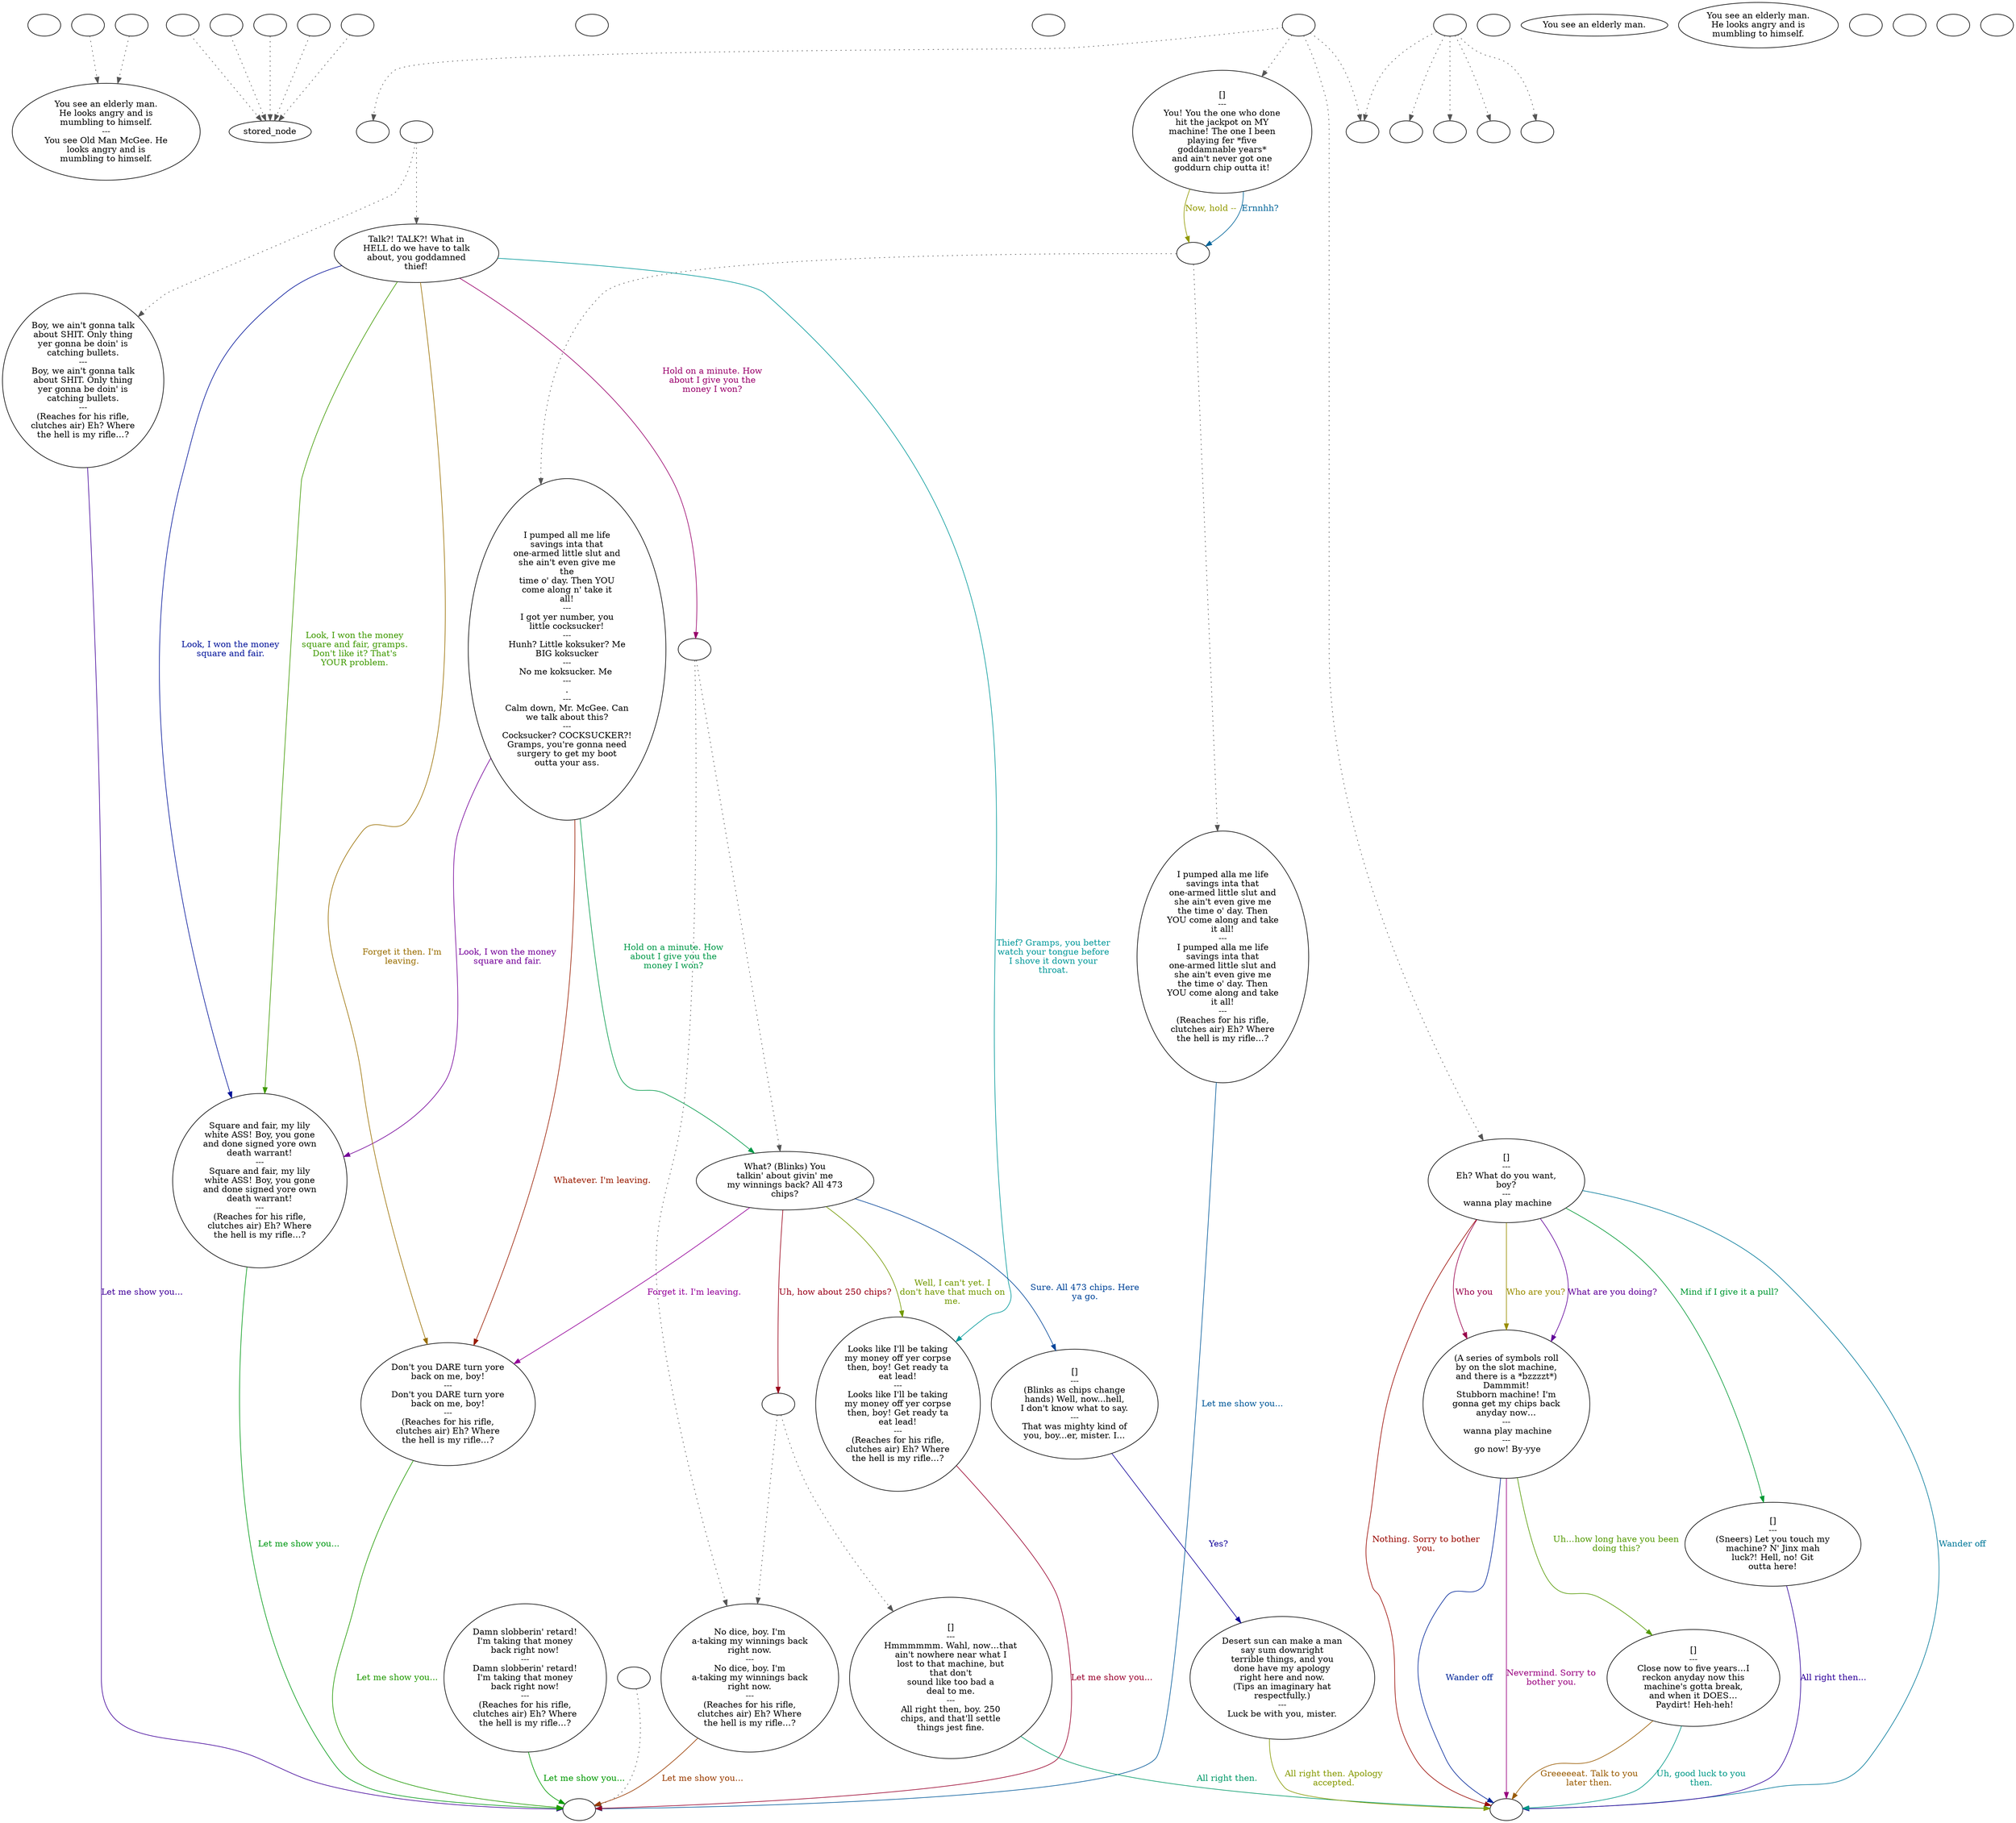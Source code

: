digraph ncMcGee {
  "checkPartyMembersNearDoor" [style=filled       fillcolor="#FFFFFF"       color="#000000"]
  "checkPartyMembersNearDoor" [label=""]
  "ChooseFromList" [style=filled       fillcolor="#FFFFFF"       color="#000000"]
  "ChooseFromList" [label="You see an elderly man.\nHe looks angry and is\nmumbling to himself.\n---\nYou see Old Man McGee. He\nlooks angry and is\nmumbling to himself."]
  "CLICK_PREV" [style=filled       fillcolor="#FFFFFF"       color="#000000"]
  "CLICK_PREV" -> "ChooseFromList" [style=dotted color="#555555"]
  "CLICK_PREV" [label=""]
  "CLICK_0" [style=filled       fillcolor="#FFFFFF"       color="#000000"]
  "CLICK_0" -> "stored_node" [style=dotted color="#555555"]
  "CLICK_0" [label=""]
  "CLICK_1" [style=filled       fillcolor="#FFFFFF"       color="#000000"]
  "CLICK_1" -> "stored_node" [style=dotted color="#555555"]
  "CLICK_1" [label=""]
  "CLICK_2" [style=filled       fillcolor="#FFFFFF"       color="#000000"]
  "CLICK_2" -> "stored_node" [style=dotted color="#555555"]
  "CLICK_2" [label=""]
  "CLICK_3" [style=filled       fillcolor="#FFFFFF"       color="#000000"]
  "CLICK_3" -> "stored_node" [style=dotted color="#555555"]
  "CLICK_3" [label=""]
  "CLICK_4" [style=filled       fillcolor="#FFFFFF"       color="#000000"]
  "CLICK_4" -> "stored_node" [style=dotted color="#555555"]
  "CLICK_4" [label=""]
  "CLICK_MORE" [style=filled       fillcolor="#FFFFFF"       color="#000000"]
  "CLICK_MORE" -> "ChooseFromList" [style=dotted color="#555555"]
  "CLICK_MORE" [label=""]
  "start" [style=filled       fillcolor="#FFFFFF"       color="#000000"]
  "start" [label=""]
  "critter_p_proc" [style=filled       fillcolor="#FFFFFF"       color="#000000"]
  "critter_p_proc" [label=""]
  "pickup_p_proc" [style=filled       fillcolor="#FFFFFF"       color="#000000"]
  "pickup_p_proc" -> "Node998" [style=dotted color="#555555"]
  "pickup_p_proc" [label=""]
  "talk_p_proc" [style=filled       fillcolor="#FFFFFF"       color="#000000"]
  "talk_p_proc" -> "Node006" [style=dotted color="#555555"]
  "talk_p_proc" -> "Node007" [style=dotted color="#555555"]
  "talk_p_proc" -> "Node004" [style=dotted color="#555555"]
  "talk_p_proc" -> "Node017" [style=dotted color="#555555"]
  "talk_p_proc" [label=""]
  "destroy_p_proc" [style=filled       fillcolor="#FFFFFF"       color="#000000"]
  "destroy_p_proc" [label=""]
  "look_at_p_proc" [style=filled       fillcolor="#FFFFFF"       color="#000000"]
  "look_at_p_proc" [label="You see an elderly man."]
  "description_p_proc" [style=filled       fillcolor="#FFFFFF"       color="#000000"]
  "description_p_proc" [label="You see an elderly man.\nHe looks angry and is\nmumbling to himself."]
  "use_skill_on_p_proc" [style=filled       fillcolor="#FFFFFF"       color="#000000"]
  "use_skill_on_p_proc" [label=""]
  "damage_p_proc" [style=filled       fillcolor="#FFFFFF"       color="#000000"]
  "damage_p_proc" [label=""]
  "map_enter_p_proc" [style=filled       fillcolor="#FFFFFF"       color="#000000"]
  "map_enter_p_proc" [label=""]
  "timed_event_p_proc" [style=filled       fillcolor="#FFFFFF"       color="#000000"]
  "timed_event_p_proc" -> "Node002" [style=dotted color="#555555"]
  "timed_event_p_proc" -> "Node001" [style=dotted color="#555555"]
  "timed_event_p_proc" -> "Node004" [style=dotted color="#555555"]
  "timed_event_p_proc" -> "Node005" [style=dotted color="#555555"]
  "timed_event_p_proc" -> "Node003" [style=dotted color="#555555"]
  "timed_event_p_proc" [label=""]
  "map_update_p_proc" [style=filled       fillcolor="#FFFFFF"       color="#000000"]
  "map_update_p_proc" [label=""]
  "Node998" [style=filled       fillcolor="#FFFFFF"       color="#000000"]
  "Node998" [label=""]
  "Node999" [style=filled       fillcolor="#FFFFFF"       color="#000000"]
  "Node999" [label=""]
  "Node990" [style=filled       fillcolor="#FFFFFF"       color="#000000"]
  "Node990" -> "Node008" [style=dotted color="#555555"]
  "Node990" -> "Node023" [style=dotted color="#555555"]
  "Node990" [label=""]
  "Node989" [style=filled       fillcolor="#FFFFFF"       color="#000000"]
  "Node989" -> "Node009" [style=dotted color="#555555"]
  "Node989" -> "Node010" [style=dotted color="#555555"]
  "Node989" [label=""]
  "Node988" [style=filled       fillcolor="#FFFFFF"       color="#000000"]
  "Node988" -> "Node012" [style=dotted color="#555555"]
  "Node988" -> "Node014" [style=dotted color="#555555"]
  "Node988" [label=""]
  "Node001" [style=filled       fillcolor="#FFFFFF"       color="#000000"]
  "Node001" [label=""]
  "Node002" [style=filled       fillcolor="#FFFFFF"       color="#000000"]
  "Node002" [label=""]
  "Node003" [style=filled       fillcolor="#FFFFFF"       color="#000000"]
  "Node003" [label=""]
  "Node004" [style=filled       fillcolor="#FFFFFF"       color="#000000"]
  "Node004" [label=""]
  "Node005" [style=filled       fillcolor="#FFFFFF"       color="#000000"]
  "Node005" [label=""]
  "Node006" [style=filled       fillcolor="#FFFFFF"       color="#000000"]
  "Node006" [label=""]
  "Node007" [style=filled       fillcolor="#FFFFFF"       color="#000000"]
  "Node007" [label="[]\n---\nYou! You the one who done\nhit the jackpot on MY\nmachine! The one I been\nplaying fer *five\ngoddamnable years*\nand ain't never got one\ngoddurn chip outta it!"]
  "Node007" -> "Node990" [label="Ernnhh?" color="#006499" fontcolor="#006499"]
  "Node007" -> "Node990" [label="Now, hold --" color="#919900" fontcolor="#919900"]
  "Node008" [style=filled       fillcolor="#FFFFFF"       color="#000000"]
  "Node008" [label="I pumped all me life\nsavings inta that\none-armed little slut and\nshe ain't even give me\nthe\ntime o' day. Then YOU\ncome along n' take it\nall!\n---\nI got yer number, you\nlittle cocksucker!\n---\nHunh? Little koksuker? Me\nBIG koksucker\n---\nNo me koksucker. Me \n---\n.\n---\nCalm down, Mr. McGee. Can\nwe talk about this?\n---\nCocksucker? COCKSUCKER?!\nGramps, you're gonna need\nsurgery to get my boot\noutta your ass."]
  "Node008" -> "Node011" [label="Look, I won the money\nsquare and fair." color="#740099" fontcolor="#740099"]
  "Node008" -> "Node012" [label="Hold on a minute. How\nabout I give you the\nmoney I won?" color="#009948" fontcolor="#009948"]
  "Node008" -> "Node016" [label="Whatever. I'm leaving." color="#991B00" fontcolor="#991B00"]
  "Node009" [style=filled       fillcolor="#FFFFFF"       color="#000000"]
  "Node009" [label="Talk?! TALK?! What in\nHELL do we have to talk\nabout, you goddamned\nthief!"]
  "Node009" -> "Node011" [label="Look, I won the money\nsquare and fair." color="#001299" fontcolor="#001299"]
  "Node009" -> "Node011" [label="Look, I won the money\nsquare and fair, gramps.\nDon't like it? That's\nYOUR problem." color="#3E9900" fontcolor="#3E9900"]
  "Node009" -> "Node988" [label="Hold on a minute. How\nabout I give you the\nmoney I won?" color="#99006B" fontcolor="#99006B"]
  "Node009" -> "Node022" [label="Thief? Gramps, you better\nwatch your tongue before\nI shove it down your\nthroat." color="#009899" fontcolor="#009899"]
  "Node009" -> "Node016" [label="Forget it then. I'm\nleaving." color="#996E00" fontcolor="#996E00"]
  "Node010" [style=filled       fillcolor="#FFFFFF"       color="#000000"]
  "Node010" [label="Boy, we ain't gonna talk\nabout SHIT. Only thing\nyer gonna be doin' is\ncatching bullets.\n---\nBoy, we ain't gonna talk\nabout SHIT. Only thing\nyer gonna be doin' is\ncatching bullets.\n---\n(Reaches for his rifle,\nclutches air) Eh? Where\nthe hell is my rifle…?"]
  "Node010" -> "Node998" [label="Let me show you..." color="#410099" fontcolor="#410099"]
  "Node011" [style=filled       fillcolor="#FFFFFF"       color="#000000"]
  "Node011" [label="Square and fair, my lily\nwhite ASS! Boy, you gone\nand done signed yore own\ndeath warrant!\n---\nSquare and fair, my lily\nwhite ASS! Boy, you gone\nand done signed yore own\ndeath warrant!\n---\n(Reaches for his rifle,\nclutches air) Eh? Where\nthe hell is my rifle…?"]
  "Node011" -> "Node998" [label="Let me show you..." color="#009914" fontcolor="#009914"]
  "Node012" [style=filled       fillcolor="#FFFFFF"       color="#000000"]
  "Node012" [label="What? (Blinks) You\ntalkin' about givin' me\nmy winnings back? All 473\nchips?"]
  "Node012" -> "Node987" [label="Uh, how about 250 chips?" color="#990018" fontcolor="#990018"]
  "Node012" -> "Node015" [label="Sure. All 473 chips. Here\nya go." color="#004599" fontcolor="#004599"]
  "Node012" -> "Node022" [label="Well, I can't yet. I\ndon't have that much on\nme." color="#729900" fontcolor="#729900"]
  "Node012" -> "Node016" [label="Forget it. I'm leaving." color="#940099" fontcolor="#940099"]
  "Node013" [style=filled       fillcolor="#FFFFFF"       color="#000000"]
  "Node013" [label="[]\n---\nHmmmmmm. Wahl, now…that\nain't nowhere near what I\nlost to that machine, but\nthat don't\nsound like too bad a\ndeal to me.\n---\nAll right then, boy. 250\nchips, and that'll settle\nthings jest fine."]
  "Node013" -> "Node999" [label="All right then." color="#009967" fontcolor="#009967"]
  "Node014" [style=filled       fillcolor="#FFFFFF"       color="#000000"]
  "Node014" [label="No dice, boy. I'm\na-taking my winnings back\nright now.\n---\nNo dice, boy. I'm\na-taking my winnings back\nright now.\n---\n(Reaches for his rifle,\nclutches air) Eh? Where\nthe hell is my rifle…?"]
  "Node014" -> "Node998" [label="Let me show you..." color="#993B00" fontcolor="#993B00"]
  "Node015" [style=filled       fillcolor="#FFFFFF"       color="#000000"]
  "Node015" [label="[]\n---\n(Blinks as chips change\nhands) Well, now...hell,\nI don't know what to say.\n---\nThat was mighty kind of\nyou, boy...er, mister. I…"]
  "Node015" -> "Node024" [label="Yes?" color="#0E0099" fontcolor="#0E0099"]
  "Node016" [style=filled       fillcolor="#FFFFFF"       color="#000000"]
  "Node016" [label="Don't you DARE turn yore\nback on me, boy!\n---\nDon't you DARE turn yore\nback on me, boy!\n---\n(Reaches for his rifle,\nclutches air) Eh? Where\nthe hell is my rifle…?"]
  "Node016" -> "Node998" [label="Let me show you..." color="#1F9900" fontcolor="#1F9900"]
  "Node017" [style=filled       fillcolor="#FFFFFF"       color="#000000"]
  "Node017" [label="[]\n---\nEh? What do you want,\nboy?\n---\n wanna play machine"]
  "Node017" -> "Node018" [label="Who you" color="#99004B" fontcolor="#99004B"]
  "Node017" -> "Node999" [label="Wander off" color="#007899" fontcolor="#007899"]
  "Node017" -> "Node018" [label="Who are you?" color="#998D00" fontcolor="#998D00"]
  "Node017" -> "Node018" [label="What are you doing?" color="#610099" fontcolor="#610099"]
  "Node017" -> "Node020" [label="Mind if I give it a pull?" color="#009934" fontcolor="#009934"]
  "Node017" -> "Node999" [label="Nothing. Sorry to bother\nyou." color="#990700" fontcolor="#990700"]
  "Node018" [style=filled       fillcolor="#FFFFFF"       color="#000000"]
  "Node018" [label="(A series of symbols roll\nby on the slot machine,\nand there is a *bzzzzt*)\nDammmit!\nStubborn machine! I'm\ngonna get my chips back\nanyday now…\n---\n wanna play machine\n---\n go now! By-yye"]
  "Node018" -> "Node999" [label="Wander off" color="#002599" fontcolor="#002599"]
  "Node018" -> "Node019" [label="Uh…how long have you been\ndoing this?" color="#529900" fontcolor="#529900"]
  "Node018" -> "Node999" [label="Nevermind. Sorry to\nbother you." color="#99007F" fontcolor="#99007F"]
  "Node019" [style=filled       fillcolor="#FFFFFF"       color="#000000"]
  "Node019" [label="[]\n---\nClose now to five years…I\nreckon anyday now this\nmachine's gotta break,\nand when it DOES…\n Paydirt! Heh-heh!"]
  "Node019" -> "Node999" [label="Uh, good luck to you\nthen." color="#009987" fontcolor="#009987"]
  "Node019" -> "Node999" [label="Greeeeeat. Talk to you\nlater then." color="#995A00" fontcolor="#995A00"]
  "Node020" [style=filled       fillcolor="#FFFFFF"       color="#000000"]
  "Node020" [label="[]\n---\n(Sneers) Let you touch my\nmachine? N' Jinx mah\nluck?! Hell, no! Git\noutta here!"]
  "Node020" -> "Node999" [label="All right then..." color="#2E0099" fontcolor="#2E0099"]
  "Node021" [style=filled       fillcolor="#FFFFFF"       color="#000000"]
  "Node021" [label="Damn slobberin' retard!\nI'm taking that money\nback right now!\n---\nDamn slobberin' retard!\nI'm taking that money\nback right now!\n---\n(Reaches for his rifle,\nclutches air) Eh? Where\nthe hell is my rifle…?"]
  "Node021" -> "Node998" [label="Let me show you..." color="#009901" fontcolor="#009901"]
  "Node022" [style=filled       fillcolor="#FFFFFF"       color="#000000"]
  "Node022" [label="Looks like I'll be taking\nmy money off yer corpse\nthen, boy! Get ready ta\neat lead!\n---\nLooks like I'll be taking\nmy money off yer corpse\nthen, boy! Get ready ta\neat lead!\n---\n(Reaches for his rifle,\nclutches air) Eh? Where\nthe hell is my rifle…?"]
  "Node022" -> "Node998" [label="Let me show you..." color="#99002C" fontcolor="#99002C"]
  "Node023" [style=filled       fillcolor="#FFFFFF"       color="#000000"]
  "Node023" [label="I pumped alla me life\nsavings inta that\none-armed little slut and\nshe ain't even give me\nthe time o' day. Then\nYOU come along and take\nit all!\n---\nI pumped alla me life\nsavings inta that\none-armed little slut and\nshe ain't even give me\nthe time o' day. Then\nYOU come along and take\nit all!\n---\n(Reaches for his rifle,\nclutches air) Eh? Where\nthe hell is my rifle…?"]
  "Node023" -> "Node998" [label="Let me show you..." color="#005899" fontcolor="#005899"]
  "Node024" [style=filled       fillcolor="#FFFFFF"       color="#000000"]
  "Node024" [label="Desert sun can make a man\nsay sum downright\nterrible things, and you\ndone have my apology\nright here and now.\n(Tips an imaginary hat\nrespectfully.)\n---\nLuck be with you, mister."]
  "Node024" -> "Node999" [label="All right then. Apology\naccepted." color="#859900" fontcolor="#859900"]
  "Node987" [style=filled       fillcolor="#FFFFFF"       color="#000000"]
  "Node987" -> "Node013" [style=dotted color="#555555"]
  "Node987" -> "Node014" [style=dotted color="#555555"]
  "Node987" [label=""]
}